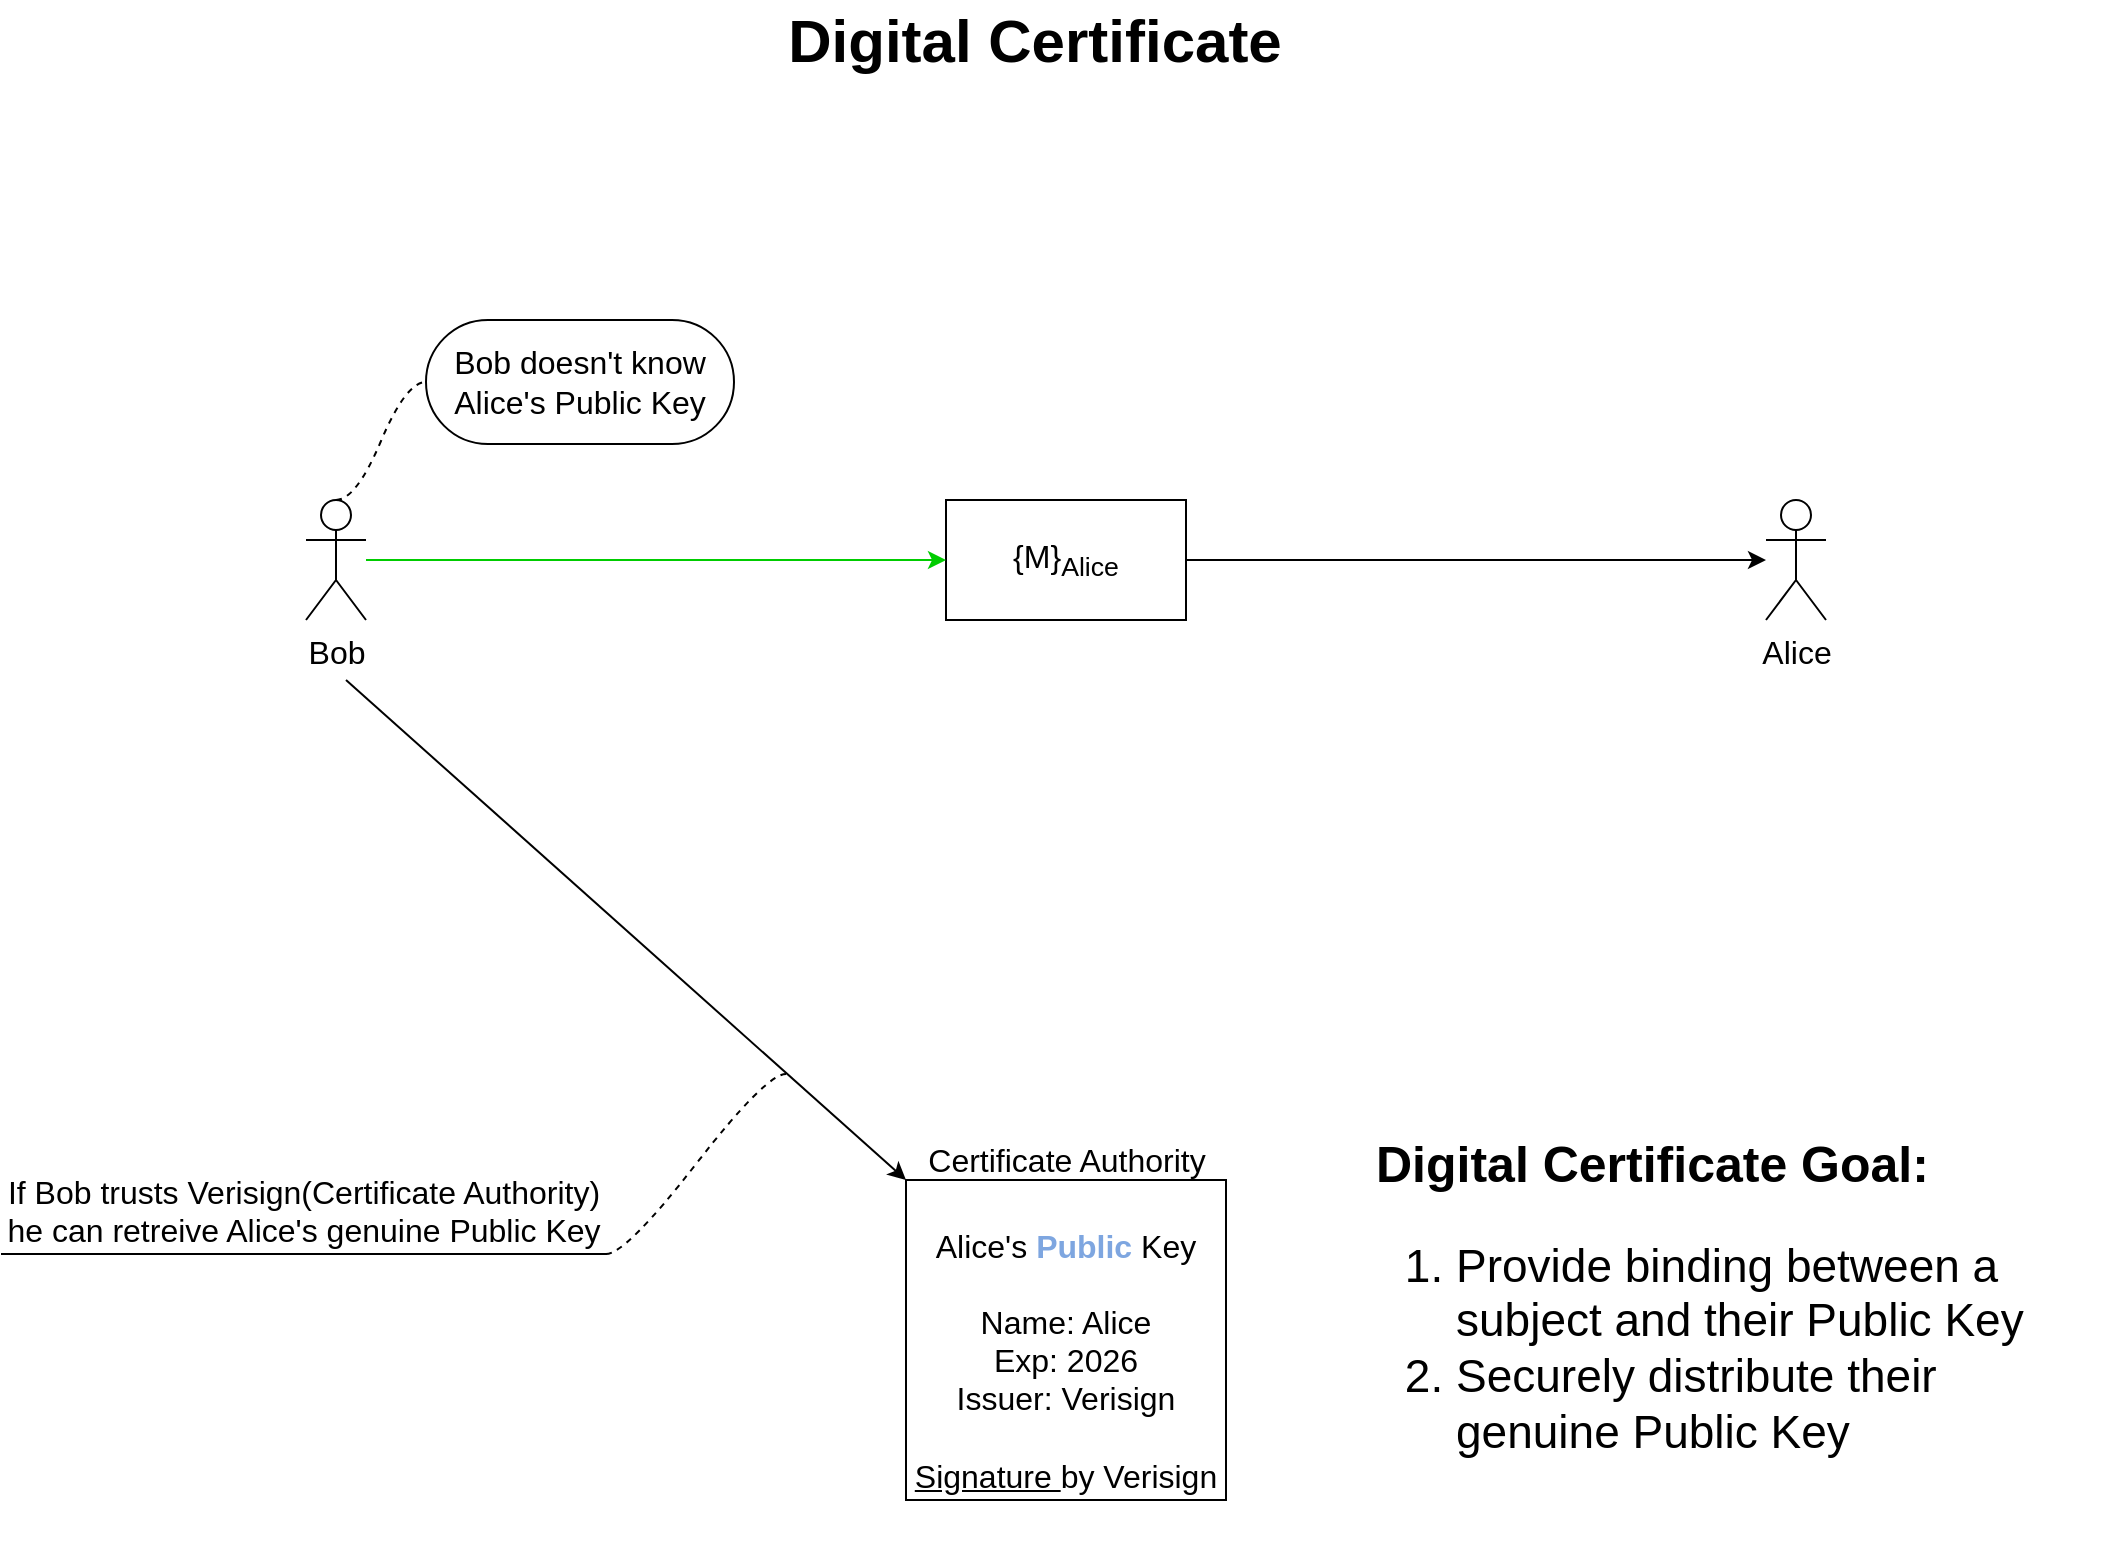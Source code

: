 <mxfile version="12.6.4" type="github">
  <diagram id="CQ3KaExliSfZ6187Da4M" name="Page-1">
    <mxGraphModel dx="1422" dy="745" grid="1" gridSize="10" guides="1" tooltips="1" connect="1" arrows="1" fold="1" page="1" pageScale="1" pageWidth="1169" pageHeight="827" math="0" shadow="0">
      <root>
        <mxCell id="0"/>
        <mxCell id="1" parent="0"/>
        <mxCell id="skK5ssZXJBMdEnIlcwYf-1" value="Digital Certificate&lt;br style=&quot;font-size: 30px&quot;&gt;" style="text;html=1;align=center;verticalAlign=middle;resizable=0;points=[];autosize=1;fontSize=30;fontStyle=1" parent="1" vertex="1">
          <mxGeometry x="454" y="30" width="260" height="40" as="geometry"/>
        </mxCell>
        <mxCell id="skK5ssZXJBMdEnIlcwYf-6" value="&lt;font style=&quot;font-size: 16px&quot;&gt;Alice&#39;s&amp;nbsp;&lt;b style=&quot;font-size: 16px&quot;&gt;&lt;font color=&quot;#7ea6e0&quot; style=&quot;font-size: 16px&quot;&gt;Public &lt;/font&gt;&lt;/b&gt;Key&lt;br style=&quot;font-size: 16px&quot;&gt;&lt;br style=&quot;font-size: 16px&quot;&gt;Name: Alice&lt;br style=&quot;font-size: 16px&quot;&gt;Exp: 2026&lt;br style=&quot;font-size: 16px&quot;&gt;Issuer: Verisign&lt;br style=&quot;font-size: 16px&quot;&gt;&lt;br style=&quot;font-size: 16px&quot;&gt;&lt;u style=&quot;font-size: 16px&quot;&gt;Signature &lt;/u&gt;by Verisign&lt;/font&gt;" style="whiteSpace=wrap;html=1;aspect=fixed;fontSize=16;verticalAlign=bottom;" parent="1" vertex="1">
          <mxGeometry x="520" y="620" width="160" height="160" as="geometry"/>
        </mxCell>
        <mxCell id="skK5ssZXJBMdEnIlcwYf-9" value="Certificate Authority" style="text;html=1;align=center;verticalAlign=middle;resizable=0;points=[];autosize=1;fontSize=16;" parent="1" vertex="1">
          <mxGeometry x="525" y="600" width="150" height="20" as="geometry"/>
        </mxCell>
        <mxCell id="CNy7opXp-pg9T9ThWLyz-16" value="Bob" style="shape=umlActor;verticalLabelPosition=bottom;labelBackgroundColor=#ffffff;verticalAlign=top;html=1;outlineConnect=0;fontSize=16;" vertex="1" parent="1">
          <mxGeometry x="220" y="280" width="30" height="60" as="geometry"/>
        </mxCell>
        <mxCell id="CNy7opXp-pg9T9ThWLyz-17" value="{M}&lt;sub&gt;Alice&lt;/sub&gt;" style="rounded=0;whiteSpace=wrap;html=1;fontSize=16;" vertex="1" parent="1">
          <mxGeometry x="540" y="280" width="120" height="60" as="geometry"/>
        </mxCell>
        <mxCell id="CNy7opXp-pg9T9ThWLyz-18" value="Alice" style="shape=umlActor;verticalLabelPosition=bottom;labelBackgroundColor=#ffffff;verticalAlign=top;html=1;outlineConnect=0;fontSize=16;" vertex="1" parent="1">
          <mxGeometry x="950" y="280" width="30" height="60" as="geometry"/>
        </mxCell>
        <mxCell id="CNy7opXp-pg9T9ThWLyz-21" value="" style="endArrow=classic;html=1;fontSize=16;entryX=0;entryY=0.5;entryDx=0;entryDy=0;fillColor=#fff2cc;strokeColor=#00CC00;" edge="1" parent="1" source="CNy7opXp-pg9T9ThWLyz-16" target="CNy7opXp-pg9T9ThWLyz-17">
          <mxGeometry width="50" height="50" relative="1" as="geometry">
            <mxPoint x="370" y="850" as="sourcePoint"/>
            <mxPoint x="420" y="800" as="targetPoint"/>
          </mxGeometry>
        </mxCell>
        <mxCell id="CNy7opXp-pg9T9ThWLyz-22" value="" style="endArrow=classic;html=1;fontSize=16;exitX=1;exitY=0.5;exitDx=0;exitDy=0;" edge="1" parent="1" source="CNy7opXp-pg9T9ThWLyz-17" target="CNy7opXp-pg9T9ThWLyz-18">
          <mxGeometry width="50" height="50" relative="1" as="geometry">
            <mxPoint x="670" y="330" as="sourcePoint"/>
            <mxPoint x="810" y="330" as="targetPoint"/>
          </mxGeometry>
        </mxCell>
        <mxCell id="CNy7opXp-pg9T9ThWLyz-23" value="" style="endArrow=classic;html=1;fontSize=16;entryX=0;entryY=0;entryDx=0;entryDy=0;" edge="1" parent="1" target="skK5ssZXJBMdEnIlcwYf-6">
          <mxGeometry width="50" height="50" relative="1" as="geometry">
            <mxPoint x="240" y="370" as="sourcePoint"/>
            <mxPoint x="420" y="800" as="targetPoint"/>
          </mxGeometry>
        </mxCell>
        <mxCell id="CNy7opXp-pg9T9ThWLyz-26" value="If Bob trusts Verisign(Certificate Authority) he can retreive Alice&#39;s genuine Public Key" style="whiteSpace=wrap;html=1;shape=partialRectangle;top=0;left=0;bottom=1;right=0;points=[[0,1],[1,1]];strokeColor=#000000;fillColor=none;align=center;verticalAlign=bottom;routingCenterY=0.5;snapToPoint=1;container=1;recursiveResize=0;autosize=1;treeFolding=1;treeMoving=1;fontSize=16;" vertex="1" parent="1">
          <mxGeometry x="68" y="637" width="302" height="20" as="geometry"/>
        </mxCell>
        <mxCell id="CNy7opXp-pg9T9ThWLyz-27" value="" style="edgeStyle=entityRelationEdgeStyle;startArrow=none;endArrow=none;segment=10;curved=1;fontSize=16;exitX=1;exitY=1;exitDx=0;exitDy=0;dashed=1;" edge="1" parent="1" source="CNy7opXp-pg9T9ThWLyz-26">
          <mxGeometry relative="1" as="geometry">
            <mxPoint x="450" y="717" as="sourcePoint"/>
            <mxPoint x="460" y="567" as="targetPoint"/>
          </mxGeometry>
        </mxCell>
        <mxCell id="CNy7opXp-pg9T9ThWLyz-28" value="&lt;h1 style=&quot;font-size: 25px&quot;&gt;&lt;font style=&quot;font-size: 25px&quot;&gt;Digital Certificate Goal:&lt;/font&gt;&lt;/h1&gt;&lt;div style=&quot;font-size: 23px&quot;&gt;&lt;ol&gt;&lt;li&gt;&lt;span&gt;Provide binding between a subject and their Public Key&lt;/span&gt;&lt;/li&gt;&lt;li&gt;&lt;span&gt;Securely&amp;nbsp;distribute their genuine Public Key&lt;/span&gt;&lt;/li&gt;&lt;/ol&gt;&lt;/div&gt;" style="text;html=1;strokeColor=none;fillColor=none;spacing=5;spacingTop=-20;whiteSpace=wrap;overflow=hidden;rounded=0;fontSize=16;" vertex="1" parent="1">
          <mxGeometry x="750" y="590" width="370" height="220" as="geometry"/>
        </mxCell>
        <mxCell id="CNy7opXp-pg9T9ThWLyz-32" value="Bob doesn&#39;t know Alice&#39;s Public Key" style="whiteSpace=wrap;html=1;rounded=1;arcSize=50;align=center;verticalAlign=middle;container=1;recursiveResize=0;strokeWidth=1;autosize=1;spacing=4;treeFolding=1;treeMoving=1;fontSize=16;" vertex="1" parent="1">
          <mxGeometry x="280" y="190" width="154" height="62" as="geometry"/>
        </mxCell>
        <mxCell id="CNy7opXp-pg9T9ThWLyz-33" value="" style="edgeStyle=entityRelationEdgeStyle;startArrow=none;endArrow=none;segment=10;curved=1;fontSize=16;exitX=0.5;exitY=0;exitDx=0;exitDy=0;exitPerimeter=0;dashed=1;" edge="1" target="CNy7opXp-pg9T9ThWLyz-32" parent="1" source="CNy7opXp-pg9T9ThWLyz-16">
          <mxGeometry relative="1" as="geometry">
            <mxPoint x="290" y="250" as="sourcePoint"/>
          </mxGeometry>
        </mxCell>
      </root>
    </mxGraphModel>
  </diagram>
</mxfile>
